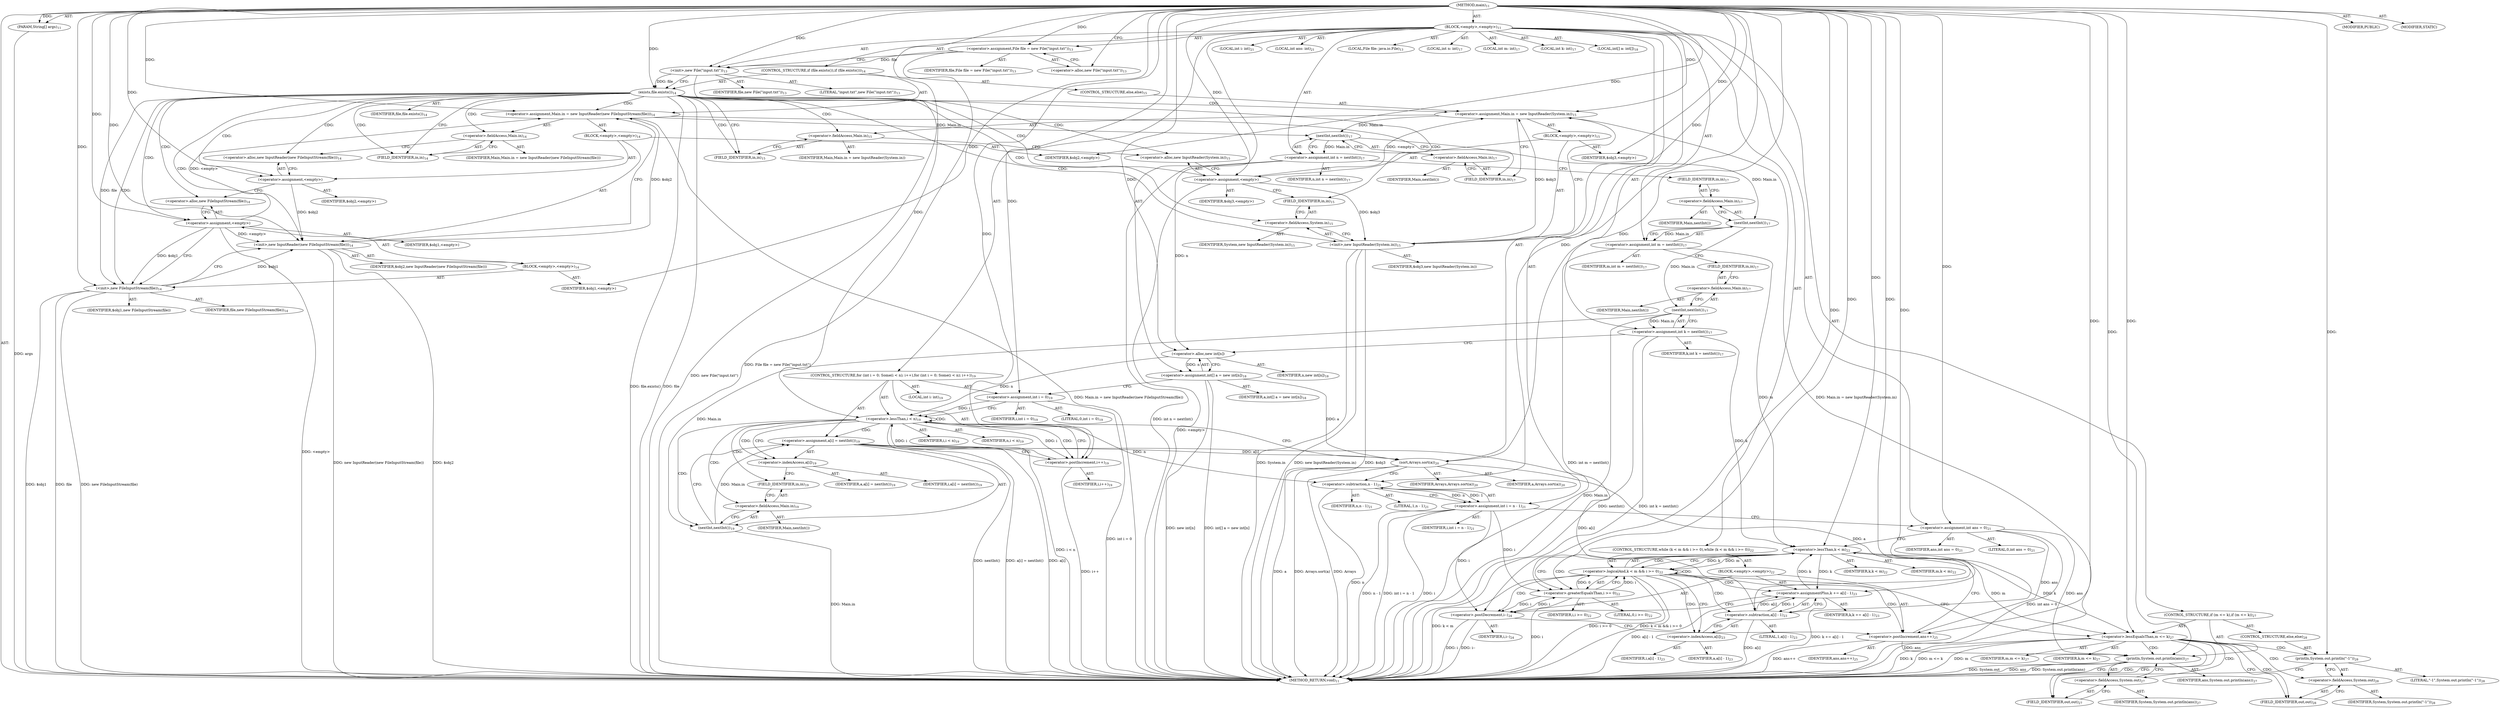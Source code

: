 digraph "main" {  
"33" [label = <(METHOD,main)<SUB>11</SUB>> ]
"34" [label = <(PARAM,String[] args)<SUB>11</SUB>> ]
"35" [label = <(BLOCK,&lt;empty&gt;,&lt;empty&gt;)<SUB>11</SUB>> ]
"4" [label = <(LOCAL,File file: java.io.File)<SUB>13</SUB>> ]
"36" [label = <(&lt;operator&gt;.assignment,File file = new File(&quot;input.txt&quot;))<SUB>13</SUB>> ]
"37" [label = <(IDENTIFIER,file,File file = new File(&quot;input.txt&quot;))<SUB>13</SUB>> ]
"38" [label = <(&lt;operator&gt;.alloc,new File(&quot;input.txt&quot;))<SUB>13</SUB>> ]
"39" [label = <(&lt;init&gt;,new File(&quot;input.txt&quot;))<SUB>13</SUB>> ]
"3" [label = <(IDENTIFIER,file,new File(&quot;input.txt&quot;))<SUB>13</SUB>> ]
"40" [label = <(LITERAL,&quot;input.txt&quot;,new File(&quot;input.txt&quot;))<SUB>13</SUB>> ]
"41" [label = <(CONTROL_STRUCTURE,if (file.exists()),if (file.exists()))<SUB>14</SUB>> ]
"42" [label = <(exists,file.exists())<SUB>14</SUB>> ]
"43" [label = <(IDENTIFIER,file,file.exists())<SUB>14</SUB>> ]
"44" [label = <(&lt;operator&gt;.assignment,Main.in = new InputReader(new FileInputStream(file)))<SUB>14</SUB>> ]
"45" [label = <(&lt;operator&gt;.fieldAccess,Main.in)<SUB>14</SUB>> ]
"46" [label = <(IDENTIFIER,Main,Main.in = new InputReader(new FileInputStream(file)))> ]
"47" [label = <(FIELD_IDENTIFIER,in,in)<SUB>14</SUB>> ]
"48" [label = <(BLOCK,&lt;empty&gt;,&lt;empty&gt;)<SUB>14</SUB>> ]
"49" [label = <(&lt;operator&gt;.assignment,&lt;empty&gt;)> ]
"50" [label = <(IDENTIFIER,$obj2,&lt;empty&gt;)> ]
"51" [label = <(&lt;operator&gt;.alloc,new InputReader(new FileInputStream(file)))<SUB>14</SUB>> ]
"52" [label = <(&lt;init&gt;,new InputReader(new FileInputStream(file)))<SUB>14</SUB>> ]
"53" [label = <(IDENTIFIER,$obj2,new InputReader(new FileInputStream(file)))> ]
"54" [label = <(BLOCK,&lt;empty&gt;,&lt;empty&gt;)<SUB>14</SUB>> ]
"55" [label = <(&lt;operator&gt;.assignment,&lt;empty&gt;)> ]
"56" [label = <(IDENTIFIER,$obj1,&lt;empty&gt;)> ]
"57" [label = <(&lt;operator&gt;.alloc,new FileInputStream(file))<SUB>14</SUB>> ]
"58" [label = <(&lt;init&gt;,new FileInputStream(file))<SUB>14</SUB>> ]
"59" [label = <(IDENTIFIER,$obj1,new FileInputStream(file))> ]
"60" [label = <(IDENTIFIER,file,new FileInputStream(file))<SUB>14</SUB>> ]
"61" [label = <(IDENTIFIER,$obj1,&lt;empty&gt;)> ]
"62" [label = <(IDENTIFIER,$obj2,&lt;empty&gt;)> ]
"63" [label = <(CONTROL_STRUCTURE,else,else)<SUB>15</SUB>> ]
"64" [label = <(&lt;operator&gt;.assignment,Main.in = new InputReader(System.in))<SUB>15</SUB>> ]
"65" [label = <(&lt;operator&gt;.fieldAccess,Main.in)<SUB>15</SUB>> ]
"66" [label = <(IDENTIFIER,Main,Main.in = new InputReader(System.in))> ]
"67" [label = <(FIELD_IDENTIFIER,in,in)<SUB>15</SUB>> ]
"68" [label = <(BLOCK,&lt;empty&gt;,&lt;empty&gt;)<SUB>15</SUB>> ]
"69" [label = <(&lt;operator&gt;.assignment,&lt;empty&gt;)> ]
"70" [label = <(IDENTIFIER,$obj3,&lt;empty&gt;)> ]
"71" [label = <(&lt;operator&gt;.alloc,new InputReader(System.in))<SUB>15</SUB>> ]
"72" [label = <(&lt;init&gt;,new InputReader(System.in))<SUB>15</SUB>> ]
"73" [label = <(IDENTIFIER,$obj3,new InputReader(System.in))> ]
"74" [label = <(&lt;operator&gt;.fieldAccess,System.in)<SUB>15</SUB>> ]
"75" [label = <(IDENTIFIER,System,new InputReader(System.in))<SUB>15</SUB>> ]
"76" [label = <(FIELD_IDENTIFIER,in,in)<SUB>15</SUB>> ]
"77" [label = <(IDENTIFIER,$obj3,&lt;empty&gt;)> ]
"78" [label = <(LOCAL,int n: int)<SUB>17</SUB>> ]
"79" [label = <(LOCAL,int m: int)<SUB>17</SUB>> ]
"80" [label = <(LOCAL,int k: int)<SUB>17</SUB>> ]
"81" [label = <(&lt;operator&gt;.assignment,int n = nextInt())<SUB>17</SUB>> ]
"82" [label = <(IDENTIFIER,n,int n = nextInt())<SUB>17</SUB>> ]
"83" [label = <(nextInt,nextInt())<SUB>17</SUB>> ]
"84" [label = <(&lt;operator&gt;.fieldAccess,Main.in)<SUB>17</SUB>> ]
"85" [label = <(IDENTIFIER,Main,nextInt())> ]
"86" [label = <(FIELD_IDENTIFIER,in,in)<SUB>17</SUB>> ]
"87" [label = <(&lt;operator&gt;.assignment,int m = nextInt())<SUB>17</SUB>> ]
"88" [label = <(IDENTIFIER,m,int m = nextInt())<SUB>17</SUB>> ]
"89" [label = <(nextInt,nextInt())<SUB>17</SUB>> ]
"90" [label = <(&lt;operator&gt;.fieldAccess,Main.in)<SUB>17</SUB>> ]
"91" [label = <(IDENTIFIER,Main,nextInt())> ]
"92" [label = <(FIELD_IDENTIFIER,in,in)<SUB>17</SUB>> ]
"93" [label = <(&lt;operator&gt;.assignment,int k = nextInt())<SUB>17</SUB>> ]
"94" [label = <(IDENTIFIER,k,int k = nextInt())<SUB>17</SUB>> ]
"95" [label = <(nextInt,nextInt())<SUB>17</SUB>> ]
"96" [label = <(&lt;operator&gt;.fieldAccess,Main.in)<SUB>17</SUB>> ]
"97" [label = <(IDENTIFIER,Main,nextInt())> ]
"98" [label = <(FIELD_IDENTIFIER,in,in)<SUB>17</SUB>> ]
"99" [label = <(LOCAL,int[] a: int[])<SUB>18</SUB>> ]
"100" [label = <(&lt;operator&gt;.assignment,int[] a = new int[n])<SUB>18</SUB>> ]
"101" [label = <(IDENTIFIER,a,int[] a = new int[n])<SUB>18</SUB>> ]
"102" [label = <(&lt;operator&gt;.alloc,new int[n])> ]
"103" [label = <(IDENTIFIER,n,new int[n])<SUB>18</SUB>> ]
"104" [label = <(CONTROL_STRUCTURE,for (int i = 0; Some(i &lt; n); i++),for (int i = 0; Some(i &lt; n); i++))<SUB>19</SUB>> ]
"105" [label = <(LOCAL,int i: int)<SUB>19</SUB>> ]
"106" [label = <(&lt;operator&gt;.assignment,int i = 0)<SUB>19</SUB>> ]
"107" [label = <(IDENTIFIER,i,int i = 0)<SUB>19</SUB>> ]
"108" [label = <(LITERAL,0,int i = 0)<SUB>19</SUB>> ]
"109" [label = <(&lt;operator&gt;.lessThan,i &lt; n)<SUB>19</SUB>> ]
"110" [label = <(IDENTIFIER,i,i &lt; n)<SUB>19</SUB>> ]
"111" [label = <(IDENTIFIER,n,i &lt; n)<SUB>19</SUB>> ]
"112" [label = <(&lt;operator&gt;.postIncrement,i++)<SUB>19</SUB>> ]
"113" [label = <(IDENTIFIER,i,i++)<SUB>19</SUB>> ]
"114" [label = <(&lt;operator&gt;.assignment,a[i] = nextInt())<SUB>19</SUB>> ]
"115" [label = <(&lt;operator&gt;.indexAccess,a[i])<SUB>19</SUB>> ]
"116" [label = <(IDENTIFIER,a,a[i] = nextInt())<SUB>19</SUB>> ]
"117" [label = <(IDENTIFIER,i,a[i] = nextInt())<SUB>19</SUB>> ]
"118" [label = <(nextInt,nextInt())<SUB>19</SUB>> ]
"119" [label = <(&lt;operator&gt;.fieldAccess,Main.in)<SUB>19</SUB>> ]
"120" [label = <(IDENTIFIER,Main,nextInt())> ]
"121" [label = <(FIELD_IDENTIFIER,in,in)<SUB>19</SUB>> ]
"122" [label = <(sort,Arrays.sort(a))<SUB>20</SUB>> ]
"123" [label = <(IDENTIFIER,Arrays,Arrays.sort(a))<SUB>20</SUB>> ]
"124" [label = <(IDENTIFIER,a,Arrays.sort(a))<SUB>20</SUB>> ]
"125" [label = <(LOCAL,int i: int)<SUB>21</SUB>> ]
"126" [label = <(LOCAL,int ans: int)<SUB>21</SUB>> ]
"127" [label = <(&lt;operator&gt;.assignment,int i = n - 1)<SUB>21</SUB>> ]
"128" [label = <(IDENTIFIER,i,int i = n - 1)<SUB>21</SUB>> ]
"129" [label = <(&lt;operator&gt;.subtraction,n - 1)<SUB>21</SUB>> ]
"130" [label = <(IDENTIFIER,n,n - 1)<SUB>21</SUB>> ]
"131" [label = <(LITERAL,1,n - 1)<SUB>21</SUB>> ]
"132" [label = <(&lt;operator&gt;.assignment,int ans = 0)<SUB>21</SUB>> ]
"133" [label = <(IDENTIFIER,ans,int ans = 0)<SUB>21</SUB>> ]
"134" [label = <(LITERAL,0,int ans = 0)<SUB>21</SUB>> ]
"135" [label = <(CONTROL_STRUCTURE,while (k &lt; m &amp;&amp; i &gt;= 0),while (k &lt; m &amp;&amp; i &gt;= 0))<SUB>22</SUB>> ]
"136" [label = <(&lt;operator&gt;.logicalAnd,k &lt; m &amp;&amp; i &gt;= 0)<SUB>22</SUB>> ]
"137" [label = <(&lt;operator&gt;.lessThan,k &lt; m)<SUB>22</SUB>> ]
"138" [label = <(IDENTIFIER,k,k &lt; m)<SUB>22</SUB>> ]
"139" [label = <(IDENTIFIER,m,k &lt; m)<SUB>22</SUB>> ]
"140" [label = <(&lt;operator&gt;.greaterEqualsThan,i &gt;= 0)<SUB>22</SUB>> ]
"141" [label = <(IDENTIFIER,i,i &gt;= 0)<SUB>22</SUB>> ]
"142" [label = <(LITERAL,0,i &gt;= 0)<SUB>22</SUB>> ]
"143" [label = <(BLOCK,&lt;empty&gt;,&lt;empty&gt;)<SUB>22</SUB>> ]
"144" [label = <(&lt;operator&gt;.assignmentPlus,k += a[i] - 1)<SUB>23</SUB>> ]
"145" [label = <(IDENTIFIER,k,k += a[i] - 1)<SUB>23</SUB>> ]
"146" [label = <(&lt;operator&gt;.subtraction,a[i] - 1)<SUB>23</SUB>> ]
"147" [label = <(&lt;operator&gt;.indexAccess,a[i])<SUB>23</SUB>> ]
"148" [label = <(IDENTIFIER,a,a[i] - 1)<SUB>23</SUB>> ]
"149" [label = <(IDENTIFIER,i,a[i] - 1)<SUB>23</SUB>> ]
"150" [label = <(LITERAL,1,a[i] - 1)<SUB>23</SUB>> ]
"151" [label = <(&lt;operator&gt;.postDecrement,i--)<SUB>24</SUB>> ]
"152" [label = <(IDENTIFIER,i,i--)<SUB>24</SUB>> ]
"153" [label = <(&lt;operator&gt;.postIncrement,ans++)<SUB>25</SUB>> ]
"154" [label = <(IDENTIFIER,ans,ans++)<SUB>25</SUB>> ]
"155" [label = <(CONTROL_STRUCTURE,if (m &lt;= k),if (m &lt;= k))<SUB>27</SUB>> ]
"156" [label = <(&lt;operator&gt;.lessEqualsThan,m &lt;= k)<SUB>27</SUB>> ]
"157" [label = <(IDENTIFIER,m,m &lt;= k)<SUB>27</SUB>> ]
"158" [label = <(IDENTIFIER,k,m &lt;= k)<SUB>27</SUB>> ]
"159" [label = <(println,System.out.println(ans))<SUB>27</SUB>> ]
"160" [label = <(&lt;operator&gt;.fieldAccess,System.out)<SUB>27</SUB>> ]
"161" [label = <(IDENTIFIER,System,System.out.println(ans))<SUB>27</SUB>> ]
"162" [label = <(FIELD_IDENTIFIER,out,out)<SUB>27</SUB>> ]
"163" [label = <(IDENTIFIER,ans,System.out.println(ans))<SUB>27</SUB>> ]
"164" [label = <(CONTROL_STRUCTURE,else,else)<SUB>28</SUB>> ]
"165" [label = <(println,System.out.println(&quot;-1&quot;))<SUB>28</SUB>> ]
"166" [label = <(&lt;operator&gt;.fieldAccess,System.out)<SUB>28</SUB>> ]
"167" [label = <(IDENTIFIER,System,System.out.println(&quot;-1&quot;))<SUB>28</SUB>> ]
"168" [label = <(FIELD_IDENTIFIER,out,out)<SUB>28</SUB>> ]
"169" [label = <(LITERAL,&quot;-1&quot;,System.out.println(&quot;-1&quot;))<SUB>28</SUB>> ]
"170" [label = <(MODIFIER,PUBLIC)> ]
"171" [label = <(MODIFIER,STATIC)> ]
"172" [label = <(METHOD_RETURN,void)<SUB>11</SUB>> ]
  "33" -> "34"  [ label = "AST: "] 
  "33" -> "35"  [ label = "AST: "] 
  "33" -> "170"  [ label = "AST: "] 
  "33" -> "171"  [ label = "AST: "] 
  "33" -> "172"  [ label = "AST: "] 
  "35" -> "4"  [ label = "AST: "] 
  "35" -> "36"  [ label = "AST: "] 
  "35" -> "39"  [ label = "AST: "] 
  "35" -> "41"  [ label = "AST: "] 
  "35" -> "78"  [ label = "AST: "] 
  "35" -> "79"  [ label = "AST: "] 
  "35" -> "80"  [ label = "AST: "] 
  "35" -> "81"  [ label = "AST: "] 
  "35" -> "87"  [ label = "AST: "] 
  "35" -> "93"  [ label = "AST: "] 
  "35" -> "99"  [ label = "AST: "] 
  "35" -> "100"  [ label = "AST: "] 
  "35" -> "104"  [ label = "AST: "] 
  "35" -> "122"  [ label = "AST: "] 
  "35" -> "125"  [ label = "AST: "] 
  "35" -> "126"  [ label = "AST: "] 
  "35" -> "127"  [ label = "AST: "] 
  "35" -> "132"  [ label = "AST: "] 
  "35" -> "135"  [ label = "AST: "] 
  "35" -> "155"  [ label = "AST: "] 
  "36" -> "37"  [ label = "AST: "] 
  "36" -> "38"  [ label = "AST: "] 
  "39" -> "3"  [ label = "AST: "] 
  "39" -> "40"  [ label = "AST: "] 
  "41" -> "42"  [ label = "AST: "] 
  "41" -> "44"  [ label = "AST: "] 
  "41" -> "63"  [ label = "AST: "] 
  "42" -> "43"  [ label = "AST: "] 
  "44" -> "45"  [ label = "AST: "] 
  "44" -> "48"  [ label = "AST: "] 
  "45" -> "46"  [ label = "AST: "] 
  "45" -> "47"  [ label = "AST: "] 
  "48" -> "49"  [ label = "AST: "] 
  "48" -> "52"  [ label = "AST: "] 
  "48" -> "62"  [ label = "AST: "] 
  "49" -> "50"  [ label = "AST: "] 
  "49" -> "51"  [ label = "AST: "] 
  "52" -> "53"  [ label = "AST: "] 
  "52" -> "54"  [ label = "AST: "] 
  "54" -> "55"  [ label = "AST: "] 
  "54" -> "58"  [ label = "AST: "] 
  "54" -> "61"  [ label = "AST: "] 
  "55" -> "56"  [ label = "AST: "] 
  "55" -> "57"  [ label = "AST: "] 
  "58" -> "59"  [ label = "AST: "] 
  "58" -> "60"  [ label = "AST: "] 
  "63" -> "64"  [ label = "AST: "] 
  "64" -> "65"  [ label = "AST: "] 
  "64" -> "68"  [ label = "AST: "] 
  "65" -> "66"  [ label = "AST: "] 
  "65" -> "67"  [ label = "AST: "] 
  "68" -> "69"  [ label = "AST: "] 
  "68" -> "72"  [ label = "AST: "] 
  "68" -> "77"  [ label = "AST: "] 
  "69" -> "70"  [ label = "AST: "] 
  "69" -> "71"  [ label = "AST: "] 
  "72" -> "73"  [ label = "AST: "] 
  "72" -> "74"  [ label = "AST: "] 
  "74" -> "75"  [ label = "AST: "] 
  "74" -> "76"  [ label = "AST: "] 
  "81" -> "82"  [ label = "AST: "] 
  "81" -> "83"  [ label = "AST: "] 
  "83" -> "84"  [ label = "AST: "] 
  "84" -> "85"  [ label = "AST: "] 
  "84" -> "86"  [ label = "AST: "] 
  "87" -> "88"  [ label = "AST: "] 
  "87" -> "89"  [ label = "AST: "] 
  "89" -> "90"  [ label = "AST: "] 
  "90" -> "91"  [ label = "AST: "] 
  "90" -> "92"  [ label = "AST: "] 
  "93" -> "94"  [ label = "AST: "] 
  "93" -> "95"  [ label = "AST: "] 
  "95" -> "96"  [ label = "AST: "] 
  "96" -> "97"  [ label = "AST: "] 
  "96" -> "98"  [ label = "AST: "] 
  "100" -> "101"  [ label = "AST: "] 
  "100" -> "102"  [ label = "AST: "] 
  "102" -> "103"  [ label = "AST: "] 
  "104" -> "105"  [ label = "AST: "] 
  "104" -> "106"  [ label = "AST: "] 
  "104" -> "109"  [ label = "AST: "] 
  "104" -> "112"  [ label = "AST: "] 
  "104" -> "114"  [ label = "AST: "] 
  "106" -> "107"  [ label = "AST: "] 
  "106" -> "108"  [ label = "AST: "] 
  "109" -> "110"  [ label = "AST: "] 
  "109" -> "111"  [ label = "AST: "] 
  "112" -> "113"  [ label = "AST: "] 
  "114" -> "115"  [ label = "AST: "] 
  "114" -> "118"  [ label = "AST: "] 
  "115" -> "116"  [ label = "AST: "] 
  "115" -> "117"  [ label = "AST: "] 
  "118" -> "119"  [ label = "AST: "] 
  "119" -> "120"  [ label = "AST: "] 
  "119" -> "121"  [ label = "AST: "] 
  "122" -> "123"  [ label = "AST: "] 
  "122" -> "124"  [ label = "AST: "] 
  "127" -> "128"  [ label = "AST: "] 
  "127" -> "129"  [ label = "AST: "] 
  "129" -> "130"  [ label = "AST: "] 
  "129" -> "131"  [ label = "AST: "] 
  "132" -> "133"  [ label = "AST: "] 
  "132" -> "134"  [ label = "AST: "] 
  "135" -> "136"  [ label = "AST: "] 
  "135" -> "143"  [ label = "AST: "] 
  "136" -> "137"  [ label = "AST: "] 
  "136" -> "140"  [ label = "AST: "] 
  "137" -> "138"  [ label = "AST: "] 
  "137" -> "139"  [ label = "AST: "] 
  "140" -> "141"  [ label = "AST: "] 
  "140" -> "142"  [ label = "AST: "] 
  "143" -> "144"  [ label = "AST: "] 
  "143" -> "151"  [ label = "AST: "] 
  "143" -> "153"  [ label = "AST: "] 
  "144" -> "145"  [ label = "AST: "] 
  "144" -> "146"  [ label = "AST: "] 
  "146" -> "147"  [ label = "AST: "] 
  "146" -> "150"  [ label = "AST: "] 
  "147" -> "148"  [ label = "AST: "] 
  "147" -> "149"  [ label = "AST: "] 
  "151" -> "152"  [ label = "AST: "] 
  "153" -> "154"  [ label = "AST: "] 
  "155" -> "156"  [ label = "AST: "] 
  "155" -> "159"  [ label = "AST: "] 
  "155" -> "164"  [ label = "AST: "] 
  "156" -> "157"  [ label = "AST: "] 
  "156" -> "158"  [ label = "AST: "] 
  "159" -> "160"  [ label = "AST: "] 
  "159" -> "163"  [ label = "AST: "] 
  "160" -> "161"  [ label = "AST: "] 
  "160" -> "162"  [ label = "AST: "] 
  "164" -> "165"  [ label = "AST: "] 
  "165" -> "166"  [ label = "AST: "] 
  "165" -> "169"  [ label = "AST: "] 
  "166" -> "167"  [ label = "AST: "] 
  "166" -> "168"  [ label = "AST: "] 
  "36" -> "39"  [ label = "CFG: "] 
  "39" -> "42"  [ label = "CFG: "] 
  "81" -> "92"  [ label = "CFG: "] 
  "87" -> "98"  [ label = "CFG: "] 
  "93" -> "102"  [ label = "CFG: "] 
  "100" -> "106"  [ label = "CFG: "] 
  "122" -> "129"  [ label = "CFG: "] 
  "127" -> "132"  [ label = "CFG: "] 
  "132" -> "137"  [ label = "CFG: "] 
  "38" -> "36"  [ label = "CFG: "] 
  "42" -> "47"  [ label = "CFG: "] 
  "42" -> "67"  [ label = "CFG: "] 
  "44" -> "86"  [ label = "CFG: "] 
  "83" -> "81"  [ label = "CFG: "] 
  "89" -> "87"  [ label = "CFG: "] 
  "95" -> "93"  [ label = "CFG: "] 
  "102" -> "100"  [ label = "CFG: "] 
  "106" -> "109"  [ label = "CFG: "] 
  "109" -> "115"  [ label = "CFG: "] 
  "109" -> "122"  [ label = "CFG: "] 
  "112" -> "109"  [ label = "CFG: "] 
  "114" -> "112"  [ label = "CFG: "] 
  "129" -> "127"  [ label = "CFG: "] 
  "136" -> "147"  [ label = "CFG: "] 
  "136" -> "156"  [ label = "CFG: "] 
  "156" -> "162"  [ label = "CFG: "] 
  "156" -> "168"  [ label = "CFG: "] 
  "159" -> "172"  [ label = "CFG: "] 
  "45" -> "51"  [ label = "CFG: "] 
  "64" -> "86"  [ label = "CFG: "] 
  "84" -> "83"  [ label = "CFG: "] 
  "90" -> "89"  [ label = "CFG: "] 
  "96" -> "95"  [ label = "CFG: "] 
  "115" -> "121"  [ label = "CFG: "] 
  "118" -> "114"  [ label = "CFG: "] 
  "137" -> "136"  [ label = "CFG: "] 
  "137" -> "140"  [ label = "CFG: "] 
  "140" -> "136"  [ label = "CFG: "] 
  "144" -> "151"  [ label = "CFG: "] 
  "151" -> "153"  [ label = "CFG: "] 
  "153" -> "137"  [ label = "CFG: "] 
  "160" -> "159"  [ label = "CFG: "] 
  "165" -> "172"  [ label = "CFG: "] 
  "47" -> "45"  [ label = "CFG: "] 
  "49" -> "57"  [ label = "CFG: "] 
  "52" -> "44"  [ label = "CFG: "] 
  "65" -> "71"  [ label = "CFG: "] 
  "86" -> "84"  [ label = "CFG: "] 
  "92" -> "90"  [ label = "CFG: "] 
  "98" -> "96"  [ label = "CFG: "] 
  "119" -> "118"  [ label = "CFG: "] 
  "146" -> "144"  [ label = "CFG: "] 
  "162" -> "160"  [ label = "CFG: "] 
  "166" -> "165"  [ label = "CFG: "] 
  "51" -> "49"  [ label = "CFG: "] 
  "67" -> "65"  [ label = "CFG: "] 
  "69" -> "76"  [ label = "CFG: "] 
  "72" -> "64"  [ label = "CFG: "] 
  "121" -> "119"  [ label = "CFG: "] 
  "147" -> "146"  [ label = "CFG: "] 
  "168" -> "166"  [ label = "CFG: "] 
  "55" -> "58"  [ label = "CFG: "] 
  "58" -> "52"  [ label = "CFG: "] 
  "71" -> "69"  [ label = "CFG: "] 
  "74" -> "72"  [ label = "CFG: "] 
  "57" -> "55"  [ label = "CFG: "] 
  "76" -> "74"  [ label = "CFG: "] 
  "33" -> "38"  [ label = "CFG: "] 
  "34" -> "172"  [ label = "DDG: args"] 
  "36" -> "172"  [ label = "DDG: File file = new File(&quot;input.txt&quot;)"] 
  "39" -> "172"  [ label = "DDG: new File(&quot;input.txt&quot;)"] 
  "42" -> "172"  [ label = "DDG: file"] 
  "42" -> "172"  [ label = "DDG: file.exists()"] 
  "69" -> "172"  [ label = "DDG: &lt;empty&gt;"] 
  "72" -> "172"  [ label = "DDG: $obj3"] 
  "72" -> "172"  [ label = "DDG: System.in"] 
  "72" -> "172"  [ label = "DDG: new InputReader(System.in)"] 
  "64" -> "172"  [ label = "DDG: Main.in = new InputReader(System.in)"] 
  "52" -> "172"  [ label = "DDG: $obj2"] 
  "55" -> "172"  [ label = "DDG: &lt;empty&gt;"] 
  "58" -> "172"  [ label = "DDG: $obj1"] 
  "58" -> "172"  [ label = "DDG: file"] 
  "58" -> "172"  [ label = "DDG: new FileInputStream(file)"] 
  "52" -> "172"  [ label = "DDG: new InputReader(new FileInputStream(file))"] 
  "44" -> "172"  [ label = "DDG: Main.in = new InputReader(new FileInputStream(file))"] 
  "81" -> "172"  [ label = "DDG: int n = nextInt()"] 
  "87" -> "172"  [ label = "DDG: int m = nextInt()"] 
  "95" -> "172"  [ label = "DDG: Main.in"] 
  "93" -> "172"  [ label = "DDG: nextInt()"] 
  "93" -> "172"  [ label = "DDG: int k = nextInt()"] 
  "100" -> "172"  [ label = "DDG: new int[n]"] 
  "100" -> "172"  [ label = "DDG: int[] a = new int[n]"] 
  "106" -> "172"  [ label = "DDG: int i = 0"] 
  "109" -> "172"  [ label = "DDG: i &lt; n"] 
  "122" -> "172"  [ label = "DDG: a"] 
  "122" -> "172"  [ label = "DDG: Arrays.sort(a)"] 
  "127" -> "172"  [ label = "DDG: i"] 
  "129" -> "172"  [ label = "DDG: n"] 
  "127" -> "172"  [ label = "DDG: n - 1"] 
  "127" -> "172"  [ label = "DDG: int i = n - 1"] 
  "132" -> "172"  [ label = "DDG: int ans = 0"] 
  "136" -> "172"  [ label = "DDG: k &lt; m"] 
  "140" -> "172"  [ label = "DDG: i"] 
  "136" -> "172"  [ label = "DDG: i &gt;= 0"] 
  "136" -> "172"  [ label = "DDG: k &lt; m &amp;&amp; i &gt;= 0"] 
  "156" -> "172"  [ label = "DDG: m"] 
  "156" -> "172"  [ label = "DDG: k"] 
  "156" -> "172"  [ label = "DDG: m &lt;= k"] 
  "159" -> "172"  [ label = "DDG: System.out"] 
  "159" -> "172"  [ label = "DDG: ans"] 
  "159" -> "172"  [ label = "DDG: System.out.println(ans)"] 
  "146" -> "172"  [ label = "DDG: a[i]"] 
  "144" -> "172"  [ label = "DDG: a[i] - 1"] 
  "144" -> "172"  [ label = "DDG: k += a[i] - 1"] 
  "151" -> "172"  [ label = "DDG: i"] 
  "151" -> "172"  [ label = "DDG: i--"] 
  "153" -> "172"  [ label = "DDG: ans++"] 
  "114" -> "172"  [ label = "DDG: a[i]"] 
  "118" -> "172"  [ label = "DDG: Main.in"] 
  "114" -> "172"  [ label = "DDG: nextInt()"] 
  "114" -> "172"  [ label = "DDG: a[i] = nextInt()"] 
  "112" -> "172"  [ label = "DDG: i++"] 
  "122" -> "172"  [ label = "DDG: Arrays"] 
  "33" -> "34"  [ label = "DDG: "] 
  "33" -> "36"  [ label = "DDG: "] 
  "83" -> "81"  [ label = "DDG: Main.in"] 
  "89" -> "87"  [ label = "DDG: Main.in"] 
  "95" -> "93"  [ label = "DDG: Main.in"] 
  "102" -> "100"  [ label = "DDG: n"] 
  "129" -> "127"  [ label = "DDG: n"] 
  "129" -> "127"  [ label = "DDG: 1"] 
  "33" -> "132"  [ label = "DDG: "] 
  "36" -> "39"  [ label = "DDG: file"] 
  "33" -> "39"  [ label = "DDG: "] 
  "55" -> "44"  [ label = "DDG: &lt;empty&gt;"] 
  "52" -> "44"  [ label = "DDG: $obj2"] 
  "33" -> "44"  [ label = "DDG: "] 
  "33" -> "106"  [ label = "DDG: "] 
  "118" -> "114"  [ label = "DDG: Main.in"] 
  "33" -> "122"  [ label = "DDG: "] 
  "100" -> "122"  [ label = "DDG: a"] 
  "114" -> "122"  [ label = "DDG: a[i]"] 
  "39" -> "42"  [ label = "DDG: file"] 
  "33" -> "42"  [ label = "DDG: "] 
  "69" -> "64"  [ label = "DDG: &lt;empty&gt;"] 
  "72" -> "64"  [ label = "DDG: $obj3"] 
  "33" -> "64"  [ label = "DDG: "] 
  "64" -> "83"  [ label = "DDG: Main.in"] 
  "44" -> "83"  [ label = "DDG: Main.in"] 
  "83" -> "89"  [ label = "DDG: Main.in"] 
  "89" -> "95"  [ label = "DDG: Main.in"] 
  "81" -> "102"  [ label = "DDG: n"] 
  "33" -> "102"  [ label = "DDG: "] 
  "106" -> "109"  [ label = "DDG: i"] 
  "112" -> "109"  [ label = "DDG: i"] 
  "33" -> "109"  [ label = "DDG: "] 
  "102" -> "109"  [ label = "DDG: n"] 
  "109" -> "112"  [ label = "DDG: i"] 
  "33" -> "112"  [ label = "DDG: "] 
  "109" -> "129"  [ label = "DDG: n"] 
  "33" -> "129"  [ label = "DDG: "] 
  "137" -> "136"  [ label = "DDG: k"] 
  "137" -> "136"  [ label = "DDG: m"] 
  "140" -> "136"  [ label = "DDG: i"] 
  "140" -> "136"  [ label = "DDG: 0"] 
  "146" -> "144"  [ label = "DDG: a[i]"] 
  "146" -> "144"  [ label = "DDG: 1"] 
  "137" -> "156"  [ label = "DDG: m"] 
  "33" -> "156"  [ label = "DDG: "] 
  "137" -> "156"  [ label = "DDG: k"] 
  "132" -> "159"  [ label = "DDG: ans"] 
  "153" -> "159"  [ label = "DDG: ans"] 
  "33" -> "159"  [ label = "DDG: "] 
  "33" -> "49"  [ label = "DDG: "] 
  "33" -> "62"  [ label = "DDG: "] 
  "95" -> "118"  [ label = "DDG: Main.in"] 
  "93" -> "137"  [ label = "DDG: k"] 
  "144" -> "137"  [ label = "DDG: k"] 
  "33" -> "137"  [ label = "DDG: "] 
  "87" -> "137"  [ label = "DDG: m"] 
  "127" -> "140"  [ label = "DDG: i"] 
  "151" -> "140"  [ label = "DDG: i"] 
  "33" -> "140"  [ label = "DDG: "] 
  "137" -> "144"  [ label = "DDG: k"] 
  "33" -> "144"  [ label = "DDG: "] 
  "127" -> "151"  [ label = "DDG: i"] 
  "140" -> "151"  [ label = "DDG: i"] 
  "33" -> "151"  [ label = "DDG: "] 
  "132" -> "153"  [ label = "DDG: ans"] 
  "33" -> "153"  [ label = "DDG: "] 
  "33" -> "165"  [ label = "DDG: "] 
  "49" -> "52"  [ label = "DDG: $obj2"] 
  "33" -> "52"  [ label = "DDG: "] 
  "55" -> "52"  [ label = "DDG: &lt;empty&gt;"] 
  "58" -> "52"  [ label = "DDG: $obj1"] 
  "33" -> "69"  [ label = "DDG: "] 
  "33" -> "77"  [ label = "DDG: "] 
  "122" -> "146"  [ label = "DDG: a"] 
  "114" -> "146"  [ label = "DDG: a[i]"] 
  "33" -> "146"  [ label = "DDG: "] 
  "33" -> "55"  [ label = "DDG: "] 
  "33" -> "61"  [ label = "DDG: "] 
  "69" -> "72"  [ label = "DDG: $obj3"] 
  "33" -> "72"  [ label = "DDG: "] 
  "55" -> "58"  [ label = "DDG: $obj1"] 
  "33" -> "58"  [ label = "DDG: "] 
  "42" -> "58"  [ label = "DDG: file"] 
  "42" -> "47"  [ label = "CDG: "] 
  "42" -> "49"  [ label = "CDG: "] 
  "42" -> "64"  [ label = "CDG: "] 
  "42" -> "51"  [ label = "CDG: "] 
  "42" -> "57"  [ label = "CDG: "] 
  "42" -> "52"  [ label = "CDG: "] 
  "42" -> "72"  [ label = "CDG: "] 
  "42" -> "69"  [ label = "CDG: "] 
  "42" -> "67"  [ label = "CDG: "] 
  "42" -> "74"  [ label = "CDG: "] 
  "42" -> "45"  [ label = "CDG: "] 
  "42" -> "76"  [ label = "CDG: "] 
  "42" -> "65"  [ label = "CDG: "] 
  "42" -> "44"  [ label = "CDG: "] 
  "42" -> "58"  [ label = "CDG: "] 
  "42" -> "71"  [ label = "CDG: "] 
  "42" -> "55"  [ label = "CDG: "] 
  "109" -> "115"  [ label = "CDG: "] 
  "109" -> "114"  [ label = "CDG: "] 
  "109" -> "119"  [ label = "CDG: "] 
  "109" -> "121"  [ label = "CDG: "] 
  "109" -> "112"  [ label = "CDG: "] 
  "109" -> "118"  [ label = "CDG: "] 
  "109" -> "109"  [ label = "CDG: "] 
  "136" -> "136"  [ label = "CDG: "] 
  "136" -> "146"  [ label = "CDG: "] 
  "136" -> "151"  [ label = "CDG: "] 
  "136" -> "153"  [ label = "CDG: "] 
  "136" -> "144"  [ label = "CDG: "] 
  "136" -> "137"  [ label = "CDG: "] 
  "136" -> "147"  [ label = "CDG: "] 
  "156" -> "160"  [ label = "CDG: "] 
  "156" -> "166"  [ label = "CDG: "] 
  "156" -> "162"  [ label = "CDG: "] 
  "156" -> "168"  [ label = "CDG: "] 
  "156" -> "159"  [ label = "CDG: "] 
  "156" -> "165"  [ label = "CDG: "] 
  "137" -> "140"  [ label = "CDG: "] 
}
